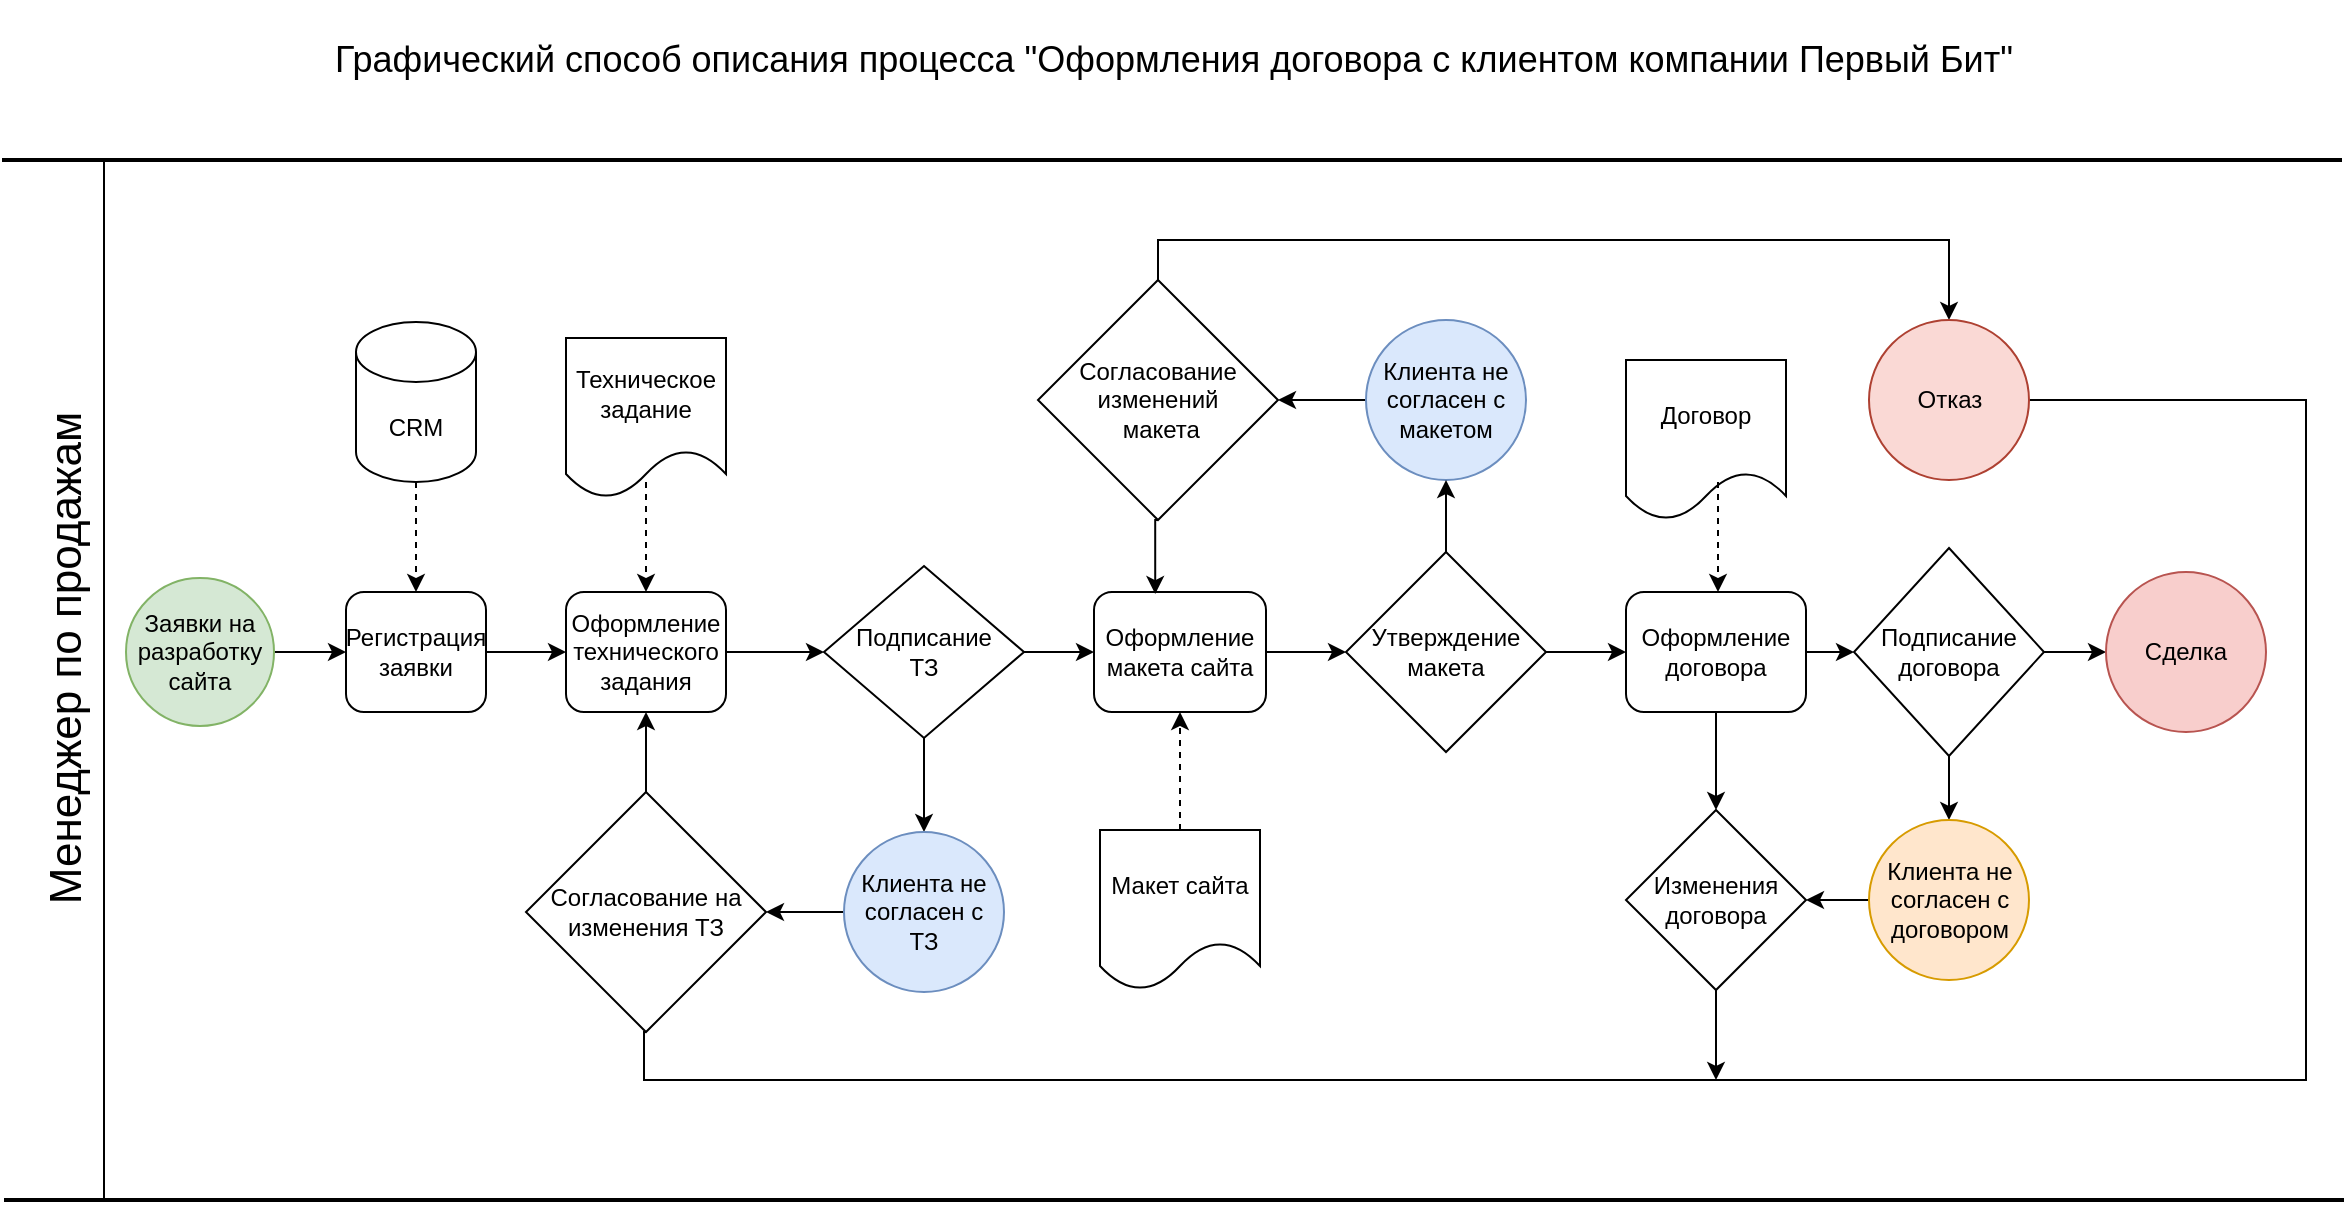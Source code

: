 <mxfile version="21.5.1" type="github">
  <diagram name="Страница 1" id="Gbhtui2-0hPwh3wgBFPS">
    <mxGraphModel dx="2283" dy="476" grid="1" gridSize="10" guides="1" tooltips="1" connect="1" arrows="1" fold="1" page="1" pageScale="1" pageWidth="1169" pageHeight="827" math="0" shadow="0">
      <root>
        <mxCell id="0" />
        <mxCell id="1" parent="0" />
        <mxCell id="ta1126Qhgfq_TIe1vBsm-1" value="&lt;font style=&quot;font-size: 18px;&quot;&gt;Графический способ описания процесса &quot;Оформления договора с клиентом компании Первый Бит&quot;&lt;/font&gt;" style="text;html=1;strokeColor=none;fillColor=none;align=center;verticalAlign=middle;whiteSpace=wrap;rounded=0;" parent="1" vertex="1">
          <mxGeometry x="155" y="100" width="860" height="60" as="geometry" />
        </mxCell>
        <mxCell id="ta1126Qhgfq_TIe1vBsm-29" style="edgeStyle=orthogonalEdgeStyle;rounded=0;orthogonalLoop=1;jettySize=auto;html=1;exitX=1;exitY=0.5;exitDx=0;exitDy=0;entryX=0;entryY=0.5;entryDx=0;entryDy=0;" parent="1" source="ta1126Qhgfq_TIe1vBsm-2" target="ta1126Qhgfq_TIe1vBsm-5" edge="1">
          <mxGeometry relative="1" as="geometry" />
        </mxCell>
        <mxCell id="ta1126Qhgfq_TIe1vBsm-2" value="Заявки на разработку сайта" style="ellipse;whiteSpace=wrap;html=1;aspect=fixed;fillColor=#d5e8d4;strokeColor=#82b366;" parent="1" vertex="1">
          <mxGeometry x="61" y="389" width="74" height="74" as="geometry" />
        </mxCell>
        <mxCell id="ta1126Qhgfq_TIe1vBsm-49" style="edgeStyle=orthogonalEdgeStyle;rounded=0;orthogonalLoop=1;jettySize=auto;html=1;exitX=0.5;exitY=1;exitDx=0;exitDy=0;exitPerimeter=0;entryX=0.5;entryY=0;entryDx=0;entryDy=0;dashed=1;" parent="1" source="ta1126Qhgfq_TIe1vBsm-4" target="ta1126Qhgfq_TIe1vBsm-5" edge="1">
          <mxGeometry relative="1" as="geometry" />
        </mxCell>
        <mxCell id="ta1126Qhgfq_TIe1vBsm-4" value="CRM" style="shape=cylinder3;whiteSpace=wrap;html=1;boundedLbl=1;backgroundOutline=1;size=15;" parent="1" vertex="1">
          <mxGeometry x="176" y="261" width="60" height="80" as="geometry" />
        </mxCell>
        <mxCell id="ta1126Qhgfq_TIe1vBsm-30" style="edgeStyle=orthogonalEdgeStyle;rounded=0;orthogonalLoop=1;jettySize=auto;html=1;exitX=1;exitY=0.5;exitDx=0;exitDy=0;entryX=0;entryY=0.5;entryDx=0;entryDy=0;" parent="1" source="ta1126Qhgfq_TIe1vBsm-5" target="ta1126Qhgfq_TIe1vBsm-6" edge="1">
          <mxGeometry relative="1" as="geometry" />
        </mxCell>
        <mxCell id="ta1126Qhgfq_TIe1vBsm-5" value="Регистрация заявки" style="rounded=1;whiteSpace=wrap;html=1;" parent="1" vertex="1">
          <mxGeometry x="171" y="396" width="70" height="60" as="geometry" />
        </mxCell>
        <mxCell id="ta1126Qhgfq_TIe1vBsm-31" style="edgeStyle=orthogonalEdgeStyle;rounded=0;orthogonalLoop=1;jettySize=auto;html=1;exitX=1;exitY=0.5;exitDx=0;exitDy=0;entryX=0;entryY=0.5;entryDx=0;entryDy=0;" parent="1" source="ta1126Qhgfq_TIe1vBsm-6" target="ta1126Qhgfq_TIe1vBsm-8" edge="1">
          <mxGeometry relative="1" as="geometry" />
        </mxCell>
        <mxCell id="ta1126Qhgfq_TIe1vBsm-6" value="Оформление технического задания" style="rounded=1;whiteSpace=wrap;html=1;" parent="1" vertex="1">
          <mxGeometry x="281" y="396" width="80" height="60" as="geometry" />
        </mxCell>
        <mxCell id="ta1126Qhgfq_TIe1vBsm-7" value="Техническое задание" style="shape=document;whiteSpace=wrap;html=1;boundedLbl=1;" parent="1" vertex="1">
          <mxGeometry x="281" y="269" width="80" height="80" as="geometry" />
        </mxCell>
        <mxCell id="ta1126Qhgfq_TIe1vBsm-33" style="edgeStyle=orthogonalEdgeStyle;rounded=0;orthogonalLoop=1;jettySize=auto;html=1;exitX=1;exitY=0.5;exitDx=0;exitDy=0;entryX=0;entryY=0.5;entryDx=0;entryDy=0;" parent="1" source="ta1126Qhgfq_TIe1vBsm-8" target="ta1126Qhgfq_TIe1vBsm-11" edge="1">
          <mxGeometry relative="1" as="geometry" />
        </mxCell>
        <mxCell id="ta1126Qhgfq_TIe1vBsm-52" style="edgeStyle=orthogonalEdgeStyle;rounded=0;orthogonalLoop=1;jettySize=auto;html=1;exitX=0.5;exitY=1;exitDx=0;exitDy=0;entryX=0.5;entryY=0;entryDx=0;entryDy=0;" parent="1" source="ta1126Qhgfq_TIe1vBsm-8" target="ta1126Qhgfq_TIe1vBsm-9" edge="1">
          <mxGeometry relative="1" as="geometry" />
        </mxCell>
        <mxCell id="ta1126Qhgfq_TIe1vBsm-8" value="Подписание&lt;br&gt;ТЗ" style="rhombus;whiteSpace=wrap;html=1;" parent="1" vertex="1">
          <mxGeometry x="410" y="383" width="100" height="86" as="geometry" />
        </mxCell>
        <mxCell id="ta1126Qhgfq_TIe1vBsm-53" style="edgeStyle=orthogonalEdgeStyle;rounded=0;orthogonalLoop=1;jettySize=auto;html=1;exitX=0;exitY=0.5;exitDx=0;exitDy=0;entryX=1;entryY=0.5;entryDx=0;entryDy=0;" parent="1" source="ta1126Qhgfq_TIe1vBsm-9" target="ta1126Qhgfq_TIe1vBsm-18" edge="1">
          <mxGeometry relative="1" as="geometry" />
        </mxCell>
        <mxCell id="ta1126Qhgfq_TIe1vBsm-9" value="Клиента не согласен с &lt;br&gt;ТЗ" style="ellipse;whiteSpace=wrap;html=1;aspect=fixed;fillColor=#dae8fc;strokeColor=#6c8ebf;" parent="1" vertex="1">
          <mxGeometry x="420" y="516" width="80" height="80" as="geometry" />
        </mxCell>
        <mxCell id="ta1126Qhgfq_TIe1vBsm-36" style="edgeStyle=orthogonalEdgeStyle;rounded=0;orthogonalLoop=1;jettySize=auto;html=1;exitX=1;exitY=0.5;exitDx=0;exitDy=0;entryX=0;entryY=0.5;entryDx=0;entryDy=0;" parent="1" source="ta1126Qhgfq_TIe1vBsm-11" target="ta1126Qhgfq_TIe1vBsm-13" edge="1">
          <mxGeometry relative="1" as="geometry" />
        </mxCell>
        <mxCell id="ta1126Qhgfq_TIe1vBsm-11" value="Оформление макета сайта" style="rounded=1;whiteSpace=wrap;html=1;" parent="1" vertex="1">
          <mxGeometry x="545" y="396" width="86" height="60" as="geometry" />
        </mxCell>
        <mxCell id="ta1126Qhgfq_TIe1vBsm-62" style="edgeStyle=orthogonalEdgeStyle;rounded=0;orthogonalLoop=1;jettySize=auto;html=1;exitX=0;exitY=0.5;exitDx=0;exitDy=0;entryX=1;entryY=0.5;entryDx=0;entryDy=0;" parent="1" source="ta1126Qhgfq_TIe1vBsm-12" target="ta1126Qhgfq_TIe1vBsm-19" edge="1">
          <mxGeometry relative="1" as="geometry" />
        </mxCell>
        <mxCell id="ta1126Qhgfq_TIe1vBsm-12" value="Клиента не согласен с &lt;br&gt;макетом" style="ellipse;whiteSpace=wrap;html=1;aspect=fixed;fillColor=#dae8fc;strokeColor=#6c8ebf;" parent="1" vertex="1">
          <mxGeometry x="681" y="260" width="80" height="80" as="geometry" />
        </mxCell>
        <mxCell id="ta1126Qhgfq_TIe1vBsm-41" style="edgeStyle=orthogonalEdgeStyle;rounded=0;orthogonalLoop=1;jettySize=auto;html=1;exitX=1;exitY=0.5;exitDx=0;exitDy=0;entryX=0;entryY=0.5;entryDx=0;entryDy=0;" parent="1" source="ta1126Qhgfq_TIe1vBsm-13" target="ta1126Qhgfq_TIe1vBsm-20" edge="1">
          <mxGeometry relative="1" as="geometry" />
        </mxCell>
        <mxCell id="ta1126Qhgfq_TIe1vBsm-61" style="edgeStyle=orthogonalEdgeStyle;rounded=0;orthogonalLoop=1;jettySize=auto;html=1;exitX=0.5;exitY=0;exitDx=0;exitDy=0;entryX=0.5;entryY=1;entryDx=0;entryDy=0;" parent="1" source="ta1126Qhgfq_TIe1vBsm-13" target="ta1126Qhgfq_TIe1vBsm-12" edge="1">
          <mxGeometry relative="1" as="geometry" />
        </mxCell>
        <mxCell id="ta1126Qhgfq_TIe1vBsm-13" value="Утверждение&lt;br&gt;макета" style="rhombus;whiteSpace=wrap;html=1;" parent="1" vertex="1">
          <mxGeometry x="671" y="376" width="100" height="100" as="geometry" />
        </mxCell>
        <mxCell id="ta1126Qhgfq_TIe1vBsm-68" style="edgeStyle=orthogonalEdgeStyle;rounded=0;orthogonalLoop=1;jettySize=auto;html=1;exitX=0.5;exitY=0;exitDx=0;exitDy=0;dashed=1;" parent="1" source="ta1126Qhgfq_TIe1vBsm-14" target="ta1126Qhgfq_TIe1vBsm-11" edge="1">
          <mxGeometry relative="1" as="geometry" />
        </mxCell>
        <mxCell id="ta1126Qhgfq_TIe1vBsm-14" value="Макет сайта" style="shape=document;whiteSpace=wrap;html=1;boundedLbl=1;" parent="1" vertex="1">
          <mxGeometry x="548" y="515" width="80" height="80" as="geometry" />
        </mxCell>
        <mxCell id="ta1126Qhgfq_TIe1vBsm-54" style="edgeStyle=orthogonalEdgeStyle;rounded=0;orthogonalLoop=1;jettySize=auto;html=1;exitX=0.5;exitY=0;exitDx=0;exitDy=0;entryX=0.5;entryY=1;entryDx=0;entryDy=0;" parent="1" source="ta1126Qhgfq_TIe1vBsm-18" target="ta1126Qhgfq_TIe1vBsm-6" edge="1">
          <mxGeometry relative="1" as="geometry" />
        </mxCell>
        <mxCell id="ta1126Qhgfq_TIe1vBsm-55" style="edgeStyle=orthogonalEdgeStyle;rounded=0;orthogonalLoop=1;jettySize=auto;html=1;exitX=0.5;exitY=1;exitDx=0;exitDy=0;startArrow=none;startFill=0;" parent="1" source="ta1126Qhgfq_TIe1vBsm-18" edge="1">
          <mxGeometry relative="1" as="geometry">
            <mxPoint x="1001.5" y="300" as="targetPoint" />
            <Array as="points">
              <mxPoint x="320" y="616" />
              <mxPoint x="320" y="640" />
              <mxPoint x="1151" y="640" />
              <mxPoint x="1151" y="300" />
            </Array>
            <mxPoint x="310" y="616" as="sourcePoint" />
          </mxGeometry>
        </mxCell>
        <mxCell id="ta1126Qhgfq_TIe1vBsm-18" value="Согласование на изменения ТЗ" style="rhombus;whiteSpace=wrap;html=1;" parent="1" vertex="1">
          <mxGeometry x="261" y="496" width="120" height="120" as="geometry" />
        </mxCell>
        <mxCell id="ta1126Qhgfq_TIe1vBsm-63" style="edgeStyle=orthogonalEdgeStyle;rounded=0;orthogonalLoop=1;jettySize=auto;html=1;exitX=0.5;exitY=1;exitDx=0;exitDy=0;entryX=0.356;entryY=0.017;entryDx=0;entryDy=0;entryPerimeter=0;" parent="1" source="ta1126Qhgfq_TIe1vBsm-19" target="ta1126Qhgfq_TIe1vBsm-11" edge="1">
          <mxGeometry relative="1" as="geometry">
            <mxPoint x="581" y="390" as="targetPoint" />
          </mxGeometry>
        </mxCell>
        <mxCell id="ta1126Qhgfq_TIe1vBsm-64" style="edgeStyle=orthogonalEdgeStyle;rounded=0;orthogonalLoop=1;jettySize=auto;html=1;exitX=0.5;exitY=0;exitDx=0;exitDy=0;entryX=0.5;entryY=0;entryDx=0;entryDy=0;" parent="1" source="ta1126Qhgfq_TIe1vBsm-19" target="ta1126Qhgfq_TIe1vBsm-56" edge="1">
          <mxGeometry relative="1" as="geometry" />
        </mxCell>
        <mxCell id="ta1126Qhgfq_TIe1vBsm-19" value="Согласование изменений&lt;br&gt;&amp;nbsp;макета" style="rhombus;whiteSpace=wrap;html=1;" parent="1" vertex="1">
          <mxGeometry x="517" y="240" width="120" height="120" as="geometry" />
        </mxCell>
        <mxCell id="ta1126Qhgfq_TIe1vBsm-43" style="edgeStyle=orthogonalEdgeStyle;rounded=0;orthogonalLoop=1;jettySize=auto;html=1;exitX=1;exitY=0.5;exitDx=0;exitDy=0;entryX=0;entryY=0.5;entryDx=0;entryDy=0;" parent="1" source="ta1126Qhgfq_TIe1vBsm-20" target="ta1126Qhgfq_TIe1vBsm-21" edge="1">
          <mxGeometry relative="1" as="geometry" />
        </mxCell>
        <mxCell id="ta1126Qhgfq_TIe1vBsm-57" style="edgeStyle=orthogonalEdgeStyle;rounded=0;orthogonalLoop=1;jettySize=auto;html=1;exitX=0.5;exitY=1;exitDx=0;exitDy=0;entryX=0.5;entryY=0;entryDx=0;entryDy=0;" parent="1" source="ta1126Qhgfq_TIe1vBsm-20" target="ta1126Qhgfq_TIe1vBsm-23" edge="1">
          <mxGeometry relative="1" as="geometry" />
        </mxCell>
        <mxCell id="ta1126Qhgfq_TIe1vBsm-20" value="Оформление договора" style="rounded=1;whiteSpace=wrap;html=1;" parent="1" vertex="1">
          <mxGeometry x="811" y="396" width="90" height="60" as="geometry" />
        </mxCell>
        <mxCell id="ta1126Qhgfq_TIe1vBsm-46" style="edgeStyle=orthogonalEdgeStyle;rounded=0;orthogonalLoop=1;jettySize=auto;html=1;exitX=1;exitY=0.5;exitDx=0;exitDy=0;entryX=0;entryY=0.5;entryDx=0;entryDy=0;" parent="1" source="ta1126Qhgfq_TIe1vBsm-21" target="ta1126Qhgfq_TIe1vBsm-24" edge="1">
          <mxGeometry relative="1" as="geometry" />
        </mxCell>
        <mxCell id="ta1126Qhgfq_TIe1vBsm-65" style="edgeStyle=orthogonalEdgeStyle;rounded=0;orthogonalLoop=1;jettySize=auto;html=1;exitX=0.5;exitY=1;exitDx=0;exitDy=0;entryX=0.5;entryY=0;entryDx=0;entryDy=0;" parent="1" source="ta1126Qhgfq_TIe1vBsm-21" target="ta1126Qhgfq_TIe1vBsm-22" edge="1">
          <mxGeometry relative="1" as="geometry" />
        </mxCell>
        <mxCell id="ta1126Qhgfq_TIe1vBsm-21" value="Подписание&lt;br&gt;договора" style="rhombus;whiteSpace=wrap;html=1;" parent="1" vertex="1">
          <mxGeometry x="925" y="374" width="95" height="104" as="geometry" />
        </mxCell>
        <mxCell id="ta1126Qhgfq_TIe1vBsm-66" style="edgeStyle=orthogonalEdgeStyle;rounded=0;orthogonalLoop=1;jettySize=auto;html=1;exitX=0;exitY=0.5;exitDx=0;exitDy=0;entryX=1;entryY=0.5;entryDx=0;entryDy=0;" parent="1" source="ta1126Qhgfq_TIe1vBsm-22" target="ta1126Qhgfq_TIe1vBsm-23" edge="1">
          <mxGeometry relative="1" as="geometry" />
        </mxCell>
        <mxCell id="ta1126Qhgfq_TIe1vBsm-22" value="Клиента не согласен с договором" style="ellipse;whiteSpace=wrap;html=1;aspect=fixed;fillColor=#ffe6cc;strokeColor=#d79b00;" parent="1" vertex="1">
          <mxGeometry x="932.5" y="510" width="80" height="80" as="geometry" />
        </mxCell>
        <mxCell id="ta1126Qhgfq_TIe1vBsm-60" style="edgeStyle=orthogonalEdgeStyle;rounded=0;orthogonalLoop=1;jettySize=auto;html=1;exitX=0.5;exitY=1;exitDx=0;exitDy=0;" parent="1" source="ta1126Qhgfq_TIe1vBsm-23" edge="1">
          <mxGeometry relative="1" as="geometry">
            <mxPoint x="856" y="640" as="targetPoint" />
          </mxGeometry>
        </mxCell>
        <mxCell id="ta1126Qhgfq_TIe1vBsm-23" value="Изменения&lt;br&gt;договора" style="rhombus;whiteSpace=wrap;html=1;" parent="1" vertex="1">
          <mxGeometry x="811" y="505" width="90" height="90" as="geometry" />
        </mxCell>
        <mxCell id="ta1126Qhgfq_TIe1vBsm-24" value="Сделка" style="ellipse;whiteSpace=wrap;html=1;aspect=fixed;fillColor=#f8cecc;strokeColor=#b85450;" parent="1" vertex="1">
          <mxGeometry x="1051" y="386" width="80" height="80" as="geometry" />
        </mxCell>
        <mxCell id="ta1126Qhgfq_TIe1vBsm-51" style="edgeStyle=orthogonalEdgeStyle;rounded=0;orthogonalLoop=1;jettySize=auto;html=1;exitX=0.5;exitY=1;exitDx=0;exitDy=0;exitPerimeter=0;entryX=0.5;entryY=0;entryDx=0;entryDy=0;dashed=1;" parent="1" edge="1">
          <mxGeometry relative="1" as="geometry">
            <mxPoint x="321" y="341" as="sourcePoint" />
            <mxPoint x="321" y="396" as="targetPoint" />
          </mxGeometry>
        </mxCell>
        <mxCell id="ta1126Qhgfq_TIe1vBsm-56" value="Отказ" style="ellipse;whiteSpace=wrap;html=1;aspect=fixed;fillColor=#fad9d5;strokeColor=#ae4132;" parent="1" vertex="1">
          <mxGeometry x="932.5" y="260" width="80" height="80" as="geometry" />
        </mxCell>
        <mxCell id="ta1126Qhgfq_TIe1vBsm-69" value="Договор" style="shape=document;whiteSpace=wrap;html=1;boundedLbl=1;" parent="1" vertex="1">
          <mxGeometry x="811" y="280" width="80" height="80" as="geometry" />
        </mxCell>
        <mxCell id="ta1126Qhgfq_TIe1vBsm-70" style="edgeStyle=orthogonalEdgeStyle;rounded=0;orthogonalLoop=1;jettySize=auto;html=1;exitX=0.5;exitY=1;exitDx=0;exitDy=0;exitPerimeter=0;entryX=0.5;entryY=0;entryDx=0;entryDy=0;dashed=1;" parent="1" edge="1">
          <mxGeometry relative="1" as="geometry">
            <mxPoint x="857" y="341" as="sourcePoint" />
            <mxPoint x="857" y="396" as="targetPoint" />
          </mxGeometry>
        </mxCell>
        <mxCell id="soDD_kHRzRjMo0uaOZRR-1" value="Менеджер по продажам" style="text;html=1;strokeColor=none;fillColor=none;align=center;verticalAlign=middle;whiteSpace=wrap;rounded=0;fontSize=22;rotation=-90;" vertex="1" parent="1">
          <mxGeometry x="-108" y="414" width="279" height="30" as="geometry" />
        </mxCell>
        <mxCell id="soDD_kHRzRjMo0uaOZRR-4" value="" style="endArrow=none;html=1;rounded=0;strokeWidth=2;" edge="1" parent="1">
          <mxGeometry width="50" height="50" relative="1" as="geometry">
            <mxPoint y="700" as="sourcePoint" />
            <mxPoint x="1170" y="700" as="targetPoint" />
          </mxGeometry>
        </mxCell>
        <mxCell id="soDD_kHRzRjMo0uaOZRR-5" value="" style="endArrow=none;html=1;rounded=0;strokeWidth=2;" edge="1" parent="1">
          <mxGeometry width="50" height="50" relative="1" as="geometry">
            <mxPoint x="-1" y="180" as="sourcePoint" />
            <mxPoint x="1169" y="180" as="targetPoint" />
          </mxGeometry>
        </mxCell>
        <mxCell id="soDD_kHRzRjMo0uaOZRR-6" value="" style="endArrow=none;html=1;rounded=0;" edge="1" parent="1">
          <mxGeometry width="50" height="50" relative="1" as="geometry">
            <mxPoint x="50" y="700" as="sourcePoint" />
            <mxPoint x="50" y="180" as="targetPoint" />
          </mxGeometry>
        </mxCell>
      </root>
    </mxGraphModel>
  </diagram>
</mxfile>
